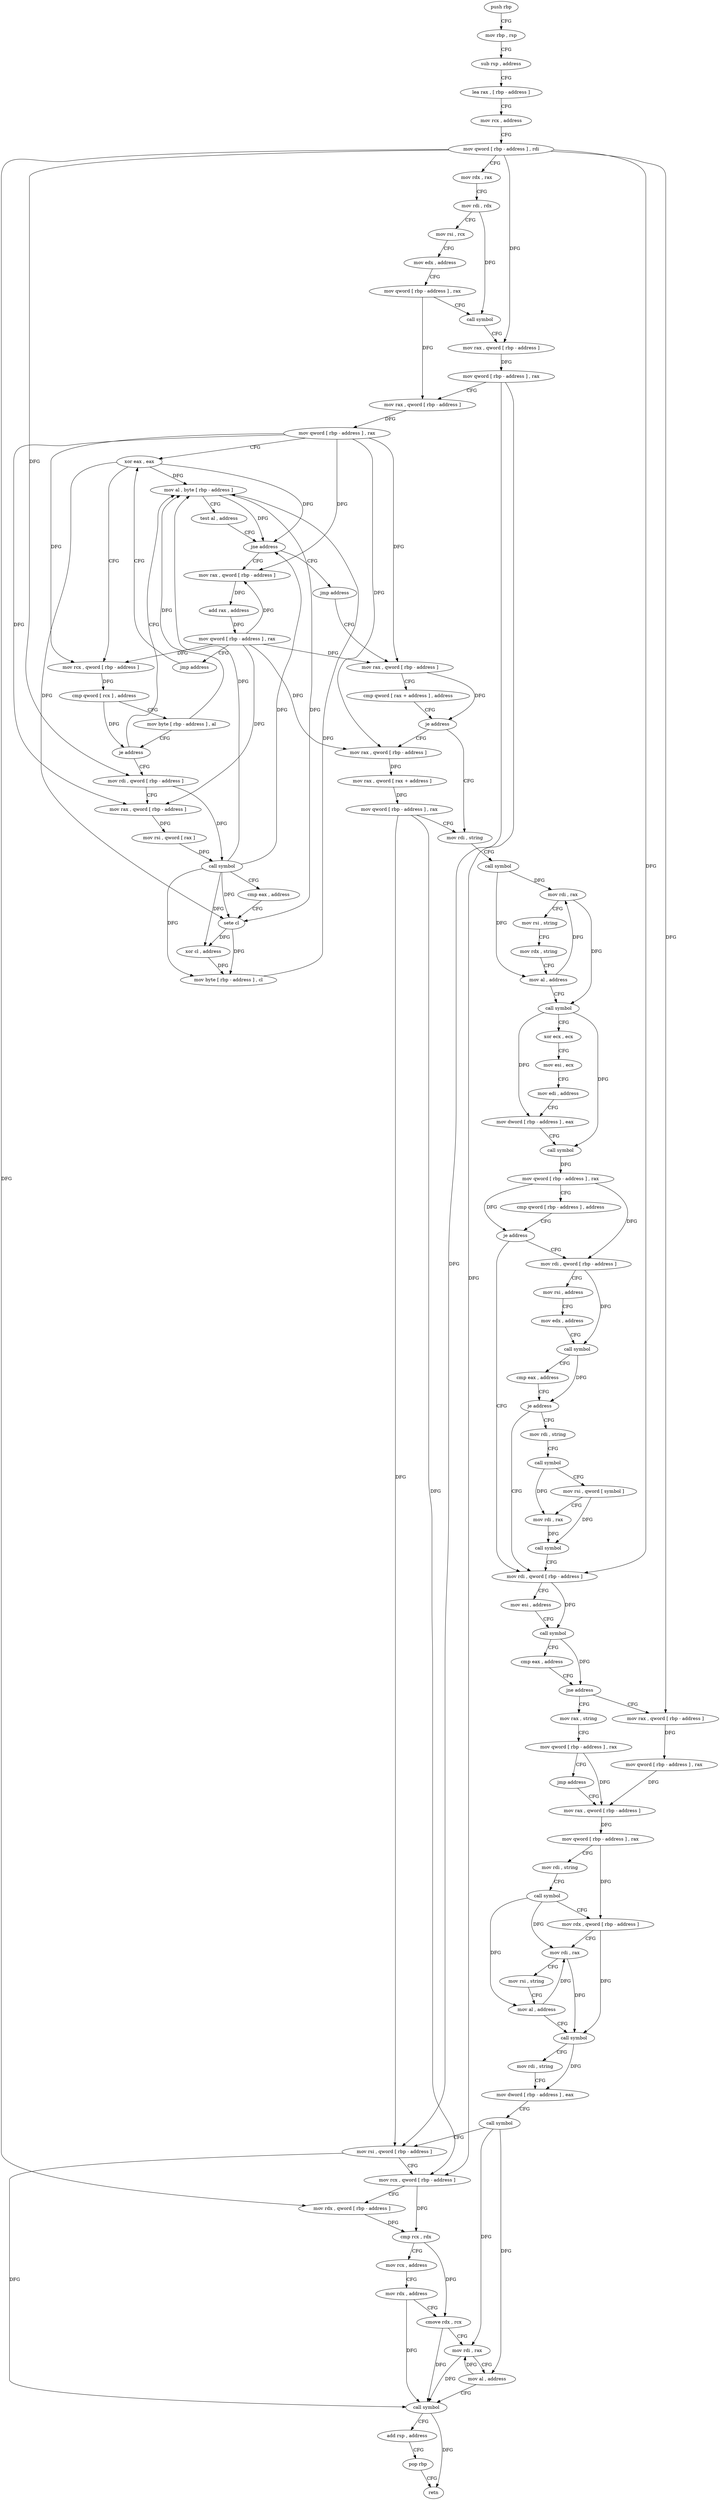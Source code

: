 digraph "func" {
"4200320" [label = "push rbp" ]
"4200321" [label = "mov rbp , rsp" ]
"4200324" [label = "sub rsp , address" ]
"4200331" [label = "lea rax , [ rbp - address ]" ]
"4200335" [label = "mov rcx , address" ]
"4200345" [label = "mov qword [ rbp - address ] , rdi" ]
"4200349" [label = "mov rdx , rax" ]
"4200352" [label = "mov rdi , rdx" ]
"4200355" [label = "mov rsi , rcx" ]
"4200358" [label = "mov edx , address" ]
"4200363" [label = "mov qword [ rbp - address ] , rax" ]
"4200370" [label = "call symbol" ]
"4200375" [label = "mov rax , qword [ rbp - address ]" ]
"4200379" [label = "mov qword [ rbp - address ] , rax" ]
"4200386" [label = "mov rax , qword [ rbp - address ]" ]
"4200393" [label = "mov qword [ rbp - address ] , rax" ]
"4200400" [label = "xor eax , eax" ]
"4200459" [label = "mov al , byte [ rbp - address ]" ]
"4200465" [label = "test al , address" ]
"4200467" [label = "jne address" ]
"4200478" [label = "mov rax , qword [ rbp - address ]" ]
"4200473" [label = "jmp address" ]
"4200425" [label = "mov rdi , qword [ rbp - address ]" ]
"4200429" [label = "mov rax , qword [ rbp - address ]" ]
"4200436" [label = "mov rsi , qword [ rax ]" ]
"4200439" [label = "call symbol" ]
"4200444" [label = "cmp eax , address" ]
"4200447" [label = "sete cl" ]
"4200450" [label = "xor cl , address" ]
"4200453" [label = "mov byte [ rbp - address ] , cl" ]
"4200485" [label = "add rax , address" ]
"4200491" [label = "mov qword [ rbp - address ] , rax" ]
"4200498" [label = "jmp address" ]
"4200503" [label = "mov rax , qword [ rbp - address ]" ]
"4200402" [label = "mov rcx , qword [ rbp - address ]" ]
"4200409" [label = "cmp qword [ rcx ] , address" ]
"4200413" [label = "mov byte [ rbp - address ] , al" ]
"4200419" [label = "je address" ]
"4200510" [label = "cmp qword [ rax + address ] , address" ]
"4200515" [label = "je address" ]
"4200539" [label = "mov rdi , string" ]
"4200521" [label = "mov rax , qword [ rbp - address ]" ]
"4200549" [label = "call symbol" ]
"4200554" [label = "mov rdi , rax" ]
"4200557" [label = "mov rsi , string" ]
"4200567" [label = "mov rdx , string" ]
"4200577" [label = "mov al , address" ]
"4200579" [label = "call symbol" ]
"4200584" [label = "xor ecx , ecx" ]
"4200586" [label = "mov esi , ecx" ]
"4200588" [label = "mov edi , address" ]
"4200593" [label = "mov dword [ rbp - address ] , eax" ]
"4200599" [label = "call symbol" ]
"4200604" [label = "mov qword [ rbp - address ] , rax" ]
"4200611" [label = "cmp qword [ rbp - address ] , address" ]
"4200619" [label = "je address" ]
"4200692" [label = "mov rdi , qword [ rbp - address ]" ]
"4200625" [label = "mov rdi , qword [ rbp - address ]" ]
"4200528" [label = "mov rax , qword [ rax + address ]" ]
"4200532" [label = "mov qword [ rbp - address ] , rax" ]
"4200696" [label = "mov esi , address" ]
"4200701" [label = "call symbol" ]
"4200706" [label = "cmp eax , address" ]
"4200709" [label = "jne address" ]
"4200737" [label = "mov rax , qword [ rbp - address ]" ]
"4200715" [label = "mov rax , string" ]
"4200632" [label = "mov rsi , address" ]
"4200642" [label = "mov edx , address" ]
"4200647" [label = "call symbol" ]
"4200652" [label = "cmp eax , address" ]
"4200655" [label = "je address" ]
"4200661" [label = "mov rdi , string" ]
"4200741" [label = "mov qword [ rbp - address ] , rax" ]
"4200748" [label = "mov rax , qword [ rbp - address ]" ]
"4200725" [label = "mov qword [ rbp - address ] , rax" ]
"4200732" [label = "jmp address" ]
"4200671" [label = "call symbol" ]
"4200676" [label = "mov rsi , qword [ symbol ]" ]
"4200684" [label = "mov rdi , rax" ]
"4200687" [label = "call symbol" ]
"4200755" [label = "mov qword [ rbp - address ] , rax" ]
"4200762" [label = "mov rdi , string" ]
"4200772" [label = "call symbol" ]
"4200777" [label = "mov rdx , qword [ rbp - address ]" ]
"4200784" [label = "mov rdi , rax" ]
"4200787" [label = "mov rsi , string" ]
"4200797" [label = "mov al , address" ]
"4200799" [label = "call symbol" ]
"4200804" [label = "mov rdi , string" ]
"4200814" [label = "mov dword [ rbp - address ] , eax" ]
"4200820" [label = "call symbol" ]
"4200825" [label = "mov rsi , qword [ rbp - address ]" ]
"4200832" [label = "mov rcx , qword [ rbp - address ]" ]
"4200839" [label = "mov rdx , qword [ rbp - address ]" ]
"4200843" [label = "cmp rcx , rdx" ]
"4200846" [label = "mov rcx , address" ]
"4200856" [label = "mov rdx , address" ]
"4200866" [label = "cmove rdx , rcx" ]
"4200870" [label = "mov rdi , rax" ]
"4200873" [label = "mov al , address" ]
"4200875" [label = "call symbol" ]
"4200880" [label = "add rsp , address" ]
"4200887" [label = "pop rbp" ]
"4200888" [label = "retn" ]
"4200320" -> "4200321" [ label = "CFG" ]
"4200321" -> "4200324" [ label = "CFG" ]
"4200324" -> "4200331" [ label = "CFG" ]
"4200331" -> "4200335" [ label = "CFG" ]
"4200335" -> "4200345" [ label = "CFG" ]
"4200345" -> "4200349" [ label = "CFG" ]
"4200345" -> "4200375" [ label = "DFG" ]
"4200345" -> "4200425" [ label = "DFG" ]
"4200345" -> "4200692" [ label = "DFG" ]
"4200345" -> "4200737" [ label = "DFG" ]
"4200345" -> "4200839" [ label = "DFG" ]
"4200349" -> "4200352" [ label = "CFG" ]
"4200352" -> "4200355" [ label = "CFG" ]
"4200352" -> "4200370" [ label = "DFG" ]
"4200355" -> "4200358" [ label = "CFG" ]
"4200358" -> "4200363" [ label = "CFG" ]
"4200363" -> "4200370" [ label = "CFG" ]
"4200363" -> "4200386" [ label = "DFG" ]
"4200370" -> "4200375" [ label = "CFG" ]
"4200375" -> "4200379" [ label = "DFG" ]
"4200379" -> "4200386" [ label = "CFG" ]
"4200379" -> "4200825" [ label = "DFG" ]
"4200379" -> "4200832" [ label = "DFG" ]
"4200386" -> "4200393" [ label = "DFG" ]
"4200393" -> "4200400" [ label = "CFG" ]
"4200393" -> "4200402" [ label = "DFG" ]
"4200393" -> "4200429" [ label = "DFG" ]
"4200393" -> "4200478" [ label = "DFG" ]
"4200393" -> "4200503" [ label = "DFG" ]
"4200393" -> "4200521" [ label = "DFG" ]
"4200400" -> "4200402" [ label = "CFG" ]
"4200400" -> "4200459" [ label = "DFG" ]
"4200400" -> "4200467" [ label = "DFG" ]
"4200400" -> "4200447" [ label = "DFG" ]
"4200459" -> "4200465" [ label = "CFG" ]
"4200459" -> "4200467" [ label = "DFG" ]
"4200459" -> "4200447" [ label = "DFG" ]
"4200465" -> "4200467" [ label = "CFG" ]
"4200467" -> "4200478" [ label = "CFG" ]
"4200467" -> "4200473" [ label = "CFG" ]
"4200478" -> "4200485" [ label = "DFG" ]
"4200473" -> "4200503" [ label = "CFG" ]
"4200425" -> "4200429" [ label = "CFG" ]
"4200425" -> "4200439" [ label = "DFG" ]
"4200429" -> "4200436" [ label = "DFG" ]
"4200436" -> "4200439" [ label = "DFG" ]
"4200439" -> "4200444" [ label = "CFG" ]
"4200439" -> "4200467" [ label = "DFG" ]
"4200439" -> "4200459" [ label = "DFG" ]
"4200439" -> "4200447" [ label = "DFG" ]
"4200439" -> "4200450" [ label = "DFG" ]
"4200439" -> "4200453" [ label = "DFG" ]
"4200444" -> "4200447" [ label = "CFG" ]
"4200447" -> "4200450" [ label = "DFG" ]
"4200447" -> "4200453" [ label = "DFG" ]
"4200450" -> "4200453" [ label = "DFG" ]
"4200453" -> "4200459" [ label = "DFG" ]
"4200485" -> "4200491" [ label = "DFG" ]
"4200491" -> "4200498" [ label = "CFG" ]
"4200491" -> "4200402" [ label = "DFG" ]
"4200491" -> "4200429" [ label = "DFG" ]
"4200491" -> "4200478" [ label = "DFG" ]
"4200491" -> "4200503" [ label = "DFG" ]
"4200491" -> "4200521" [ label = "DFG" ]
"4200498" -> "4200400" [ label = "CFG" ]
"4200503" -> "4200510" [ label = "CFG" ]
"4200503" -> "4200515" [ label = "DFG" ]
"4200402" -> "4200409" [ label = "DFG" ]
"4200409" -> "4200413" [ label = "CFG" ]
"4200409" -> "4200419" [ label = "DFG" ]
"4200413" -> "4200419" [ label = "CFG" ]
"4200413" -> "4200459" [ label = "DFG" ]
"4200419" -> "4200459" [ label = "CFG" ]
"4200419" -> "4200425" [ label = "CFG" ]
"4200510" -> "4200515" [ label = "CFG" ]
"4200515" -> "4200539" [ label = "CFG" ]
"4200515" -> "4200521" [ label = "CFG" ]
"4200539" -> "4200549" [ label = "CFG" ]
"4200521" -> "4200528" [ label = "DFG" ]
"4200549" -> "4200554" [ label = "DFG" ]
"4200549" -> "4200577" [ label = "DFG" ]
"4200554" -> "4200557" [ label = "CFG" ]
"4200554" -> "4200579" [ label = "DFG" ]
"4200557" -> "4200567" [ label = "CFG" ]
"4200567" -> "4200577" [ label = "CFG" ]
"4200577" -> "4200579" [ label = "CFG" ]
"4200577" -> "4200554" [ label = "DFG" ]
"4200579" -> "4200584" [ label = "CFG" ]
"4200579" -> "4200593" [ label = "DFG" ]
"4200579" -> "4200599" [ label = "DFG" ]
"4200584" -> "4200586" [ label = "CFG" ]
"4200586" -> "4200588" [ label = "CFG" ]
"4200588" -> "4200593" [ label = "CFG" ]
"4200593" -> "4200599" [ label = "CFG" ]
"4200599" -> "4200604" [ label = "DFG" ]
"4200604" -> "4200611" [ label = "CFG" ]
"4200604" -> "4200619" [ label = "DFG" ]
"4200604" -> "4200625" [ label = "DFG" ]
"4200611" -> "4200619" [ label = "CFG" ]
"4200619" -> "4200692" [ label = "CFG" ]
"4200619" -> "4200625" [ label = "CFG" ]
"4200692" -> "4200696" [ label = "CFG" ]
"4200692" -> "4200701" [ label = "DFG" ]
"4200625" -> "4200632" [ label = "CFG" ]
"4200625" -> "4200647" [ label = "DFG" ]
"4200528" -> "4200532" [ label = "DFG" ]
"4200532" -> "4200539" [ label = "CFG" ]
"4200532" -> "4200825" [ label = "DFG" ]
"4200532" -> "4200832" [ label = "DFG" ]
"4200696" -> "4200701" [ label = "CFG" ]
"4200701" -> "4200706" [ label = "CFG" ]
"4200701" -> "4200709" [ label = "DFG" ]
"4200706" -> "4200709" [ label = "CFG" ]
"4200709" -> "4200737" [ label = "CFG" ]
"4200709" -> "4200715" [ label = "CFG" ]
"4200737" -> "4200741" [ label = "DFG" ]
"4200715" -> "4200725" [ label = "CFG" ]
"4200632" -> "4200642" [ label = "CFG" ]
"4200642" -> "4200647" [ label = "CFG" ]
"4200647" -> "4200652" [ label = "CFG" ]
"4200647" -> "4200655" [ label = "DFG" ]
"4200652" -> "4200655" [ label = "CFG" ]
"4200655" -> "4200692" [ label = "CFG" ]
"4200655" -> "4200661" [ label = "CFG" ]
"4200661" -> "4200671" [ label = "CFG" ]
"4200741" -> "4200748" [ label = "DFG" ]
"4200748" -> "4200755" [ label = "DFG" ]
"4200725" -> "4200732" [ label = "CFG" ]
"4200725" -> "4200748" [ label = "DFG" ]
"4200732" -> "4200748" [ label = "CFG" ]
"4200671" -> "4200676" [ label = "CFG" ]
"4200671" -> "4200684" [ label = "DFG" ]
"4200676" -> "4200684" [ label = "CFG" ]
"4200676" -> "4200687" [ label = "DFG" ]
"4200684" -> "4200687" [ label = "DFG" ]
"4200687" -> "4200692" [ label = "CFG" ]
"4200755" -> "4200762" [ label = "CFG" ]
"4200755" -> "4200777" [ label = "DFG" ]
"4200762" -> "4200772" [ label = "CFG" ]
"4200772" -> "4200777" [ label = "CFG" ]
"4200772" -> "4200784" [ label = "DFG" ]
"4200772" -> "4200797" [ label = "DFG" ]
"4200777" -> "4200784" [ label = "CFG" ]
"4200777" -> "4200799" [ label = "DFG" ]
"4200784" -> "4200787" [ label = "CFG" ]
"4200784" -> "4200799" [ label = "DFG" ]
"4200787" -> "4200797" [ label = "CFG" ]
"4200797" -> "4200799" [ label = "CFG" ]
"4200797" -> "4200784" [ label = "DFG" ]
"4200799" -> "4200804" [ label = "CFG" ]
"4200799" -> "4200814" [ label = "DFG" ]
"4200804" -> "4200814" [ label = "CFG" ]
"4200814" -> "4200820" [ label = "CFG" ]
"4200820" -> "4200825" [ label = "CFG" ]
"4200820" -> "4200870" [ label = "DFG" ]
"4200820" -> "4200873" [ label = "DFG" ]
"4200825" -> "4200832" [ label = "CFG" ]
"4200825" -> "4200875" [ label = "DFG" ]
"4200832" -> "4200839" [ label = "CFG" ]
"4200832" -> "4200843" [ label = "DFG" ]
"4200839" -> "4200843" [ label = "DFG" ]
"4200843" -> "4200846" [ label = "CFG" ]
"4200843" -> "4200866" [ label = "DFG" ]
"4200846" -> "4200856" [ label = "CFG" ]
"4200856" -> "4200866" [ label = "CFG" ]
"4200856" -> "4200875" [ label = "DFG" ]
"4200866" -> "4200870" [ label = "CFG" ]
"4200866" -> "4200875" [ label = "DFG" ]
"4200870" -> "4200873" [ label = "CFG" ]
"4200870" -> "4200875" [ label = "DFG" ]
"4200873" -> "4200875" [ label = "CFG" ]
"4200873" -> "4200870" [ label = "DFG" ]
"4200875" -> "4200880" [ label = "CFG" ]
"4200875" -> "4200888" [ label = "DFG" ]
"4200880" -> "4200887" [ label = "CFG" ]
"4200887" -> "4200888" [ label = "CFG" ]
}
